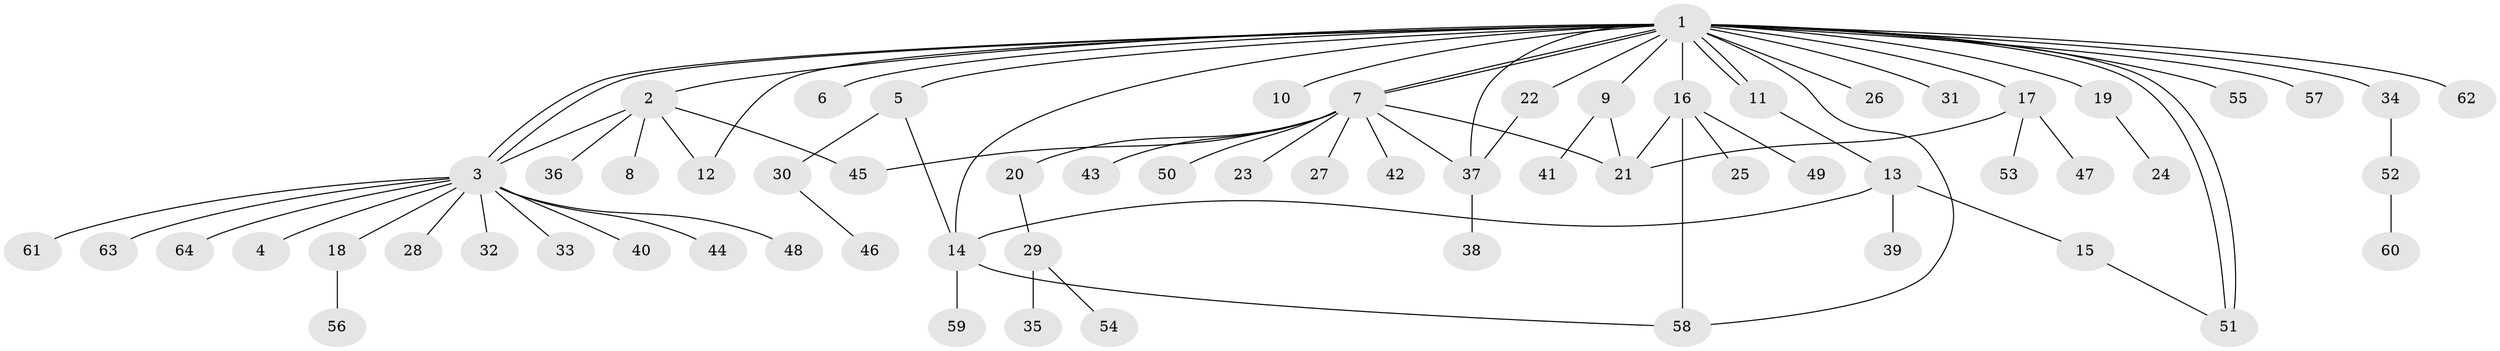 // coarse degree distribution, {25: 0.020833333333333332, 5: 0.041666666666666664, 13: 0.020833333333333332, 1: 0.6458333333333334, 10: 0.020833333333333332, 2: 0.14583333333333334, 3: 0.0625, 4: 0.020833333333333332, 6: 0.020833333333333332}
// Generated by graph-tools (version 1.1) at 2025/23/03/03/25 07:23:50]
// undirected, 64 vertices, 80 edges
graph export_dot {
graph [start="1"]
  node [color=gray90,style=filled];
  1;
  2;
  3;
  4;
  5;
  6;
  7;
  8;
  9;
  10;
  11;
  12;
  13;
  14;
  15;
  16;
  17;
  18;
  19;
  20;
  21;
  22;
  23;
  24;
  25;
  26;
  27;
  28;
  29;
  30;
  31;
  32;
  33;
  34;
  35;
  36;
  37;
  38;
  39;
  40;
  41;
  42;
  43;
  44;
  45;
  46;
  47;
  48;
  49;
  50;
  51;
  52;
  53;
  54;
  55;
  56;
  57;
  58;
  59;
  60;
  61;
  62;
  63;
  64;
  1 -- 2;
  1 -- 3;
  1 -- 3;
  1 -- 5;
  1 -- 6;
  1 -- 7;
  1 -- 7;
  1 -- 9;
  1 -- 10;
  1 -- 11;
  1 -- 11;
  1 -- 12;
  1 -- 14;
  1 -- 16;
  1 -- 17;
  1 -- 19;
  1 -- 22;
  1 -- 26;
  1 -- 31;
  1 -- 34;
  1 -- 37;
  1 -- 51;
  1 -- 51;
  1 -- 55;
  1 -- 57;
  1 -- 58;
  1 -- 62;
  2 -- 3;
  2 -- 8;
  2 -- 12;
  2 -- 36;
  2 -- 45;
  3 -- 4;
  3 -- 18;
  3 -- 28;
  3 -- 32;
  3 -- 33;
  3 -- 40;
  3 -- 44;
  3 -- 48;
  3 -- 61;
  3 -- 63;
  3 -- 64;
  5 -- 14;
  5 -- 30;
  7 -- 20;
  7 -- 21;
  7 -- 23;
  7 -- 27;
  7 -- 37;
  7 -- 42;
  7 -- 43;
  7 -- 45;
  7 -- 50;
  9 -- 21;
  9 -- 41;
  11 -- 13;
  13 -- 14;
  13 -- 15;
  13 -- 39;
  14 -- 58;
  14 -- 59;
  15 -- 51;
  16 -- 21;
  16 -- 25;
  16 -- 49;
  16 -- 58;
  17 -- 21;
  17 -- 47;
  17 -- 53;
  18 -- 56;
  19 -- 24;
  20 -- 29;
  22 -- 37;
  29 -- 35;
  29 -- 54;
  30 -- 46;
  34 -- 52;
  37 -- 38;
  52 -- 60;
}
